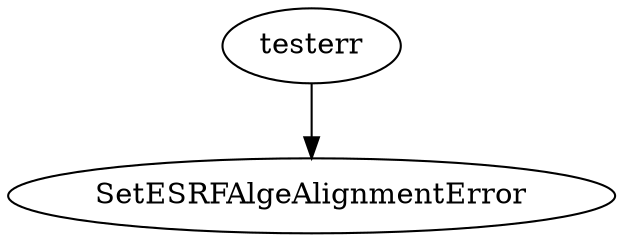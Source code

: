 /* Created by mdot for Matlab */
digraph m2html {
  testerr -> SetESRFAlgeAlignmentError;

  SetESRFAlgeAlignmentError [URL="SetESRFAlgeAlignmentError.html"];
  testerr [URL="testerr.html"];
}